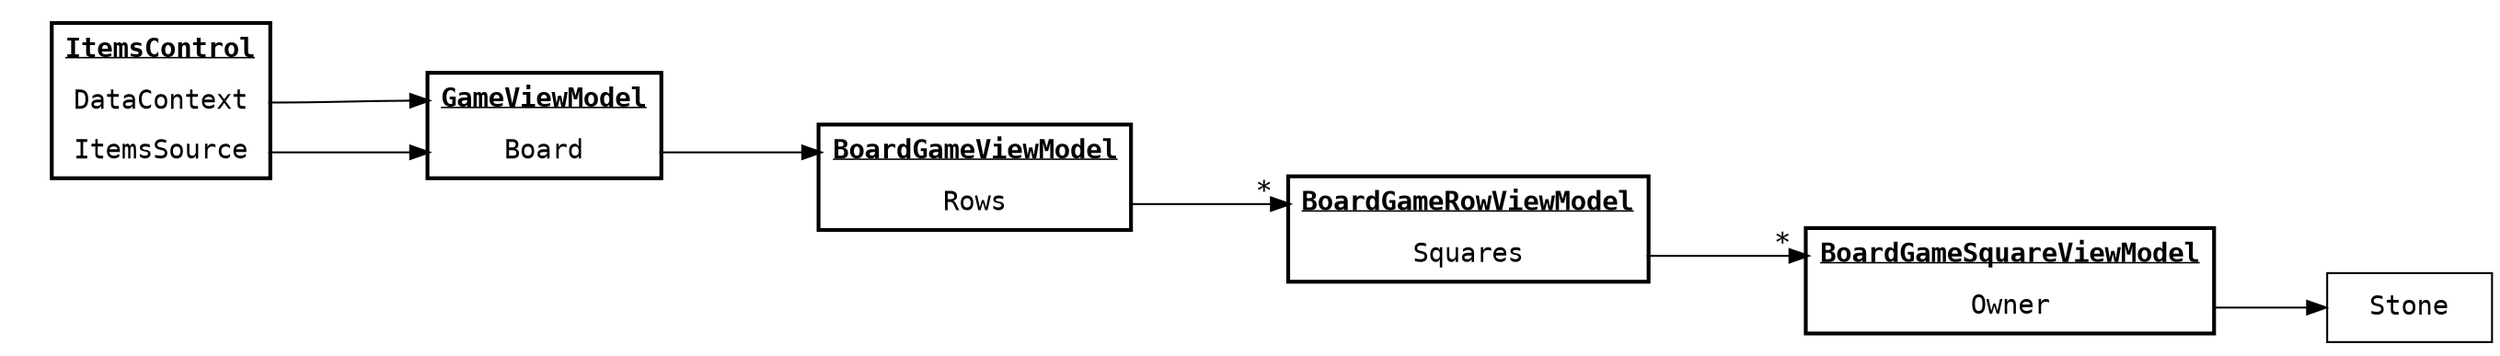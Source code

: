 digraph G {
    node [shape=none,fontname=Consolas,margin="0.3,0.1"]
    rankdir=LR

    ItemsControl [
      label =<<TABLE BORDER="2" CELLBORDER="0" CELLSPACING="1" CELLPADDING="5">
                      <TR><TD PORT="header"><B><U>ItemsControl</U></B></TD></TR>
                      <TR><TD PORT="DataContext">DataContext</TD></TR>
                      <TR><TD PORT="ItemsSource">ItemsSource</TD></TR>
                  </TABLE>>
    ]

    GameVM [
      label =<<TABLE BORDER="2" CELLBORDER="0" CELLSPACING="1" CELLPADDING="5">
                      <TR><TD PORT="header"><B><U>GameViewModel</U></B></TD></TR>
                      <TR><TD PORT="Board">Board</TD></TR>
                  </TABLE>>
    ]

    BoardVM [
      label =<<TABLE BORDER="2" CELLBORDER="0" CELLSPACING="1" CELLPADDING="5">
                      <TR><TD PORT="header"><B><U>BoardGameViewModel</U></B></TD></TR>
                      <TR><TD PORT="Rows">Rows</TD></TR>
                  </TABLE>>
    ]

    RowVM [
        label =<<TABLE BORDER="2" CELLBORDER="0" CELLSPACING="1" CELLPADDING="5">
                      <TR><TD PORT="header"><B><U>BoardGameRowViewModel</U></B></TD></TR>
                      <TR><TD PORT="Squares">Squares</TD></TR>
                  </TABLE>>
    ]

    SquareVM [
        label =<<TABLE BORDER="2" CELLBORDER="0" CELLSPACING="1" CELLPADDING="5">
                      <TR><TD PORT="header"><B><U>BoardGameSquareViewModel</U></B></TD></TR>
                      <TR><TD PORT="Owner">Owner</TD></TR>
                  </TABLE>>
    ]

    Data [label="Stone",shape=box]


    ItemsControl:DataContext -> GameVM:header
    ItemsControl:ItemsSource -> GameVM:Board
    GameVM:Board -> BoardVM:header
    BoardVM:Rows -> RowVM:header [headlabel="*",labeldistance=1.5]
    RowVM:Squares -> SquareVM:header [headlabel="*",labeldistance=1.5]
    SquareVM:Owner -> Data
}